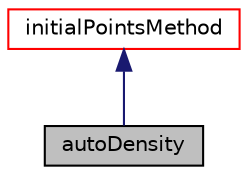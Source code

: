 digraph "autoDensity"
{
  bgcolor="transparent";
  edge [fontname="Helvetica",fontsize="10",labelfontname="Helvetica",labelfontsize="10"];
  node [fontname="Helvetica",fontsize="10",shape=record];
  Node1 [label="autoDensity",height=0.2,width=0.4,color="black", fillcolor="grey75", style="filled", fontcolor="black"];
  Node2 -> Node1 [dir="back",color="midnightblue",fontsize="10",style="solid",fontname="Helvetica"];
  Node2 [label="initialPointsMethod",height=0.2,width=0.4,color="red",URL="$a01114.html",tooltip="Abstract base class for generating initial points for a conformalVoronoiMesh. "];
}
